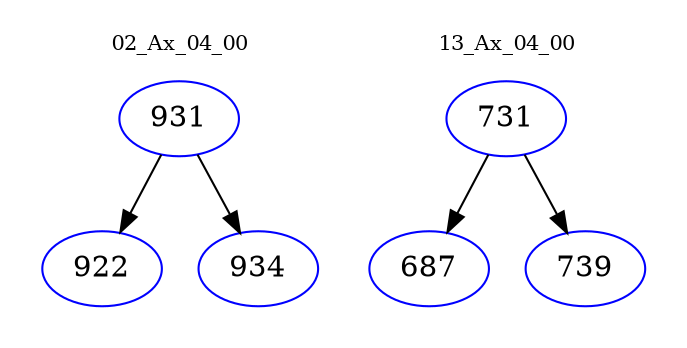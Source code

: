 digraph{
subgraph cluster_0 {
color = white
label = "02_Ax_04_00";
fontsize=10;
T0_931 [label="931", color="blue"]
T0_931 -> T0_922 [color="black"]
T0_922 [label="922", color="blue"]
T0_931 -> T0_934 [color="black"]
T0_934 [label="934", color="blue"]
}
subgraph cluster_1 {
color = white
label = "13_Ax_04_00";
fontsize=10;
T1_731 [label="731", color="blue"]
T1_731 -> T1_687 [color="black"]
T1_687 [label="687", color="blue"]
T1_731 -> T1_739 [color="black"]
T1_739 [label="739", color="blue"]
}
}
